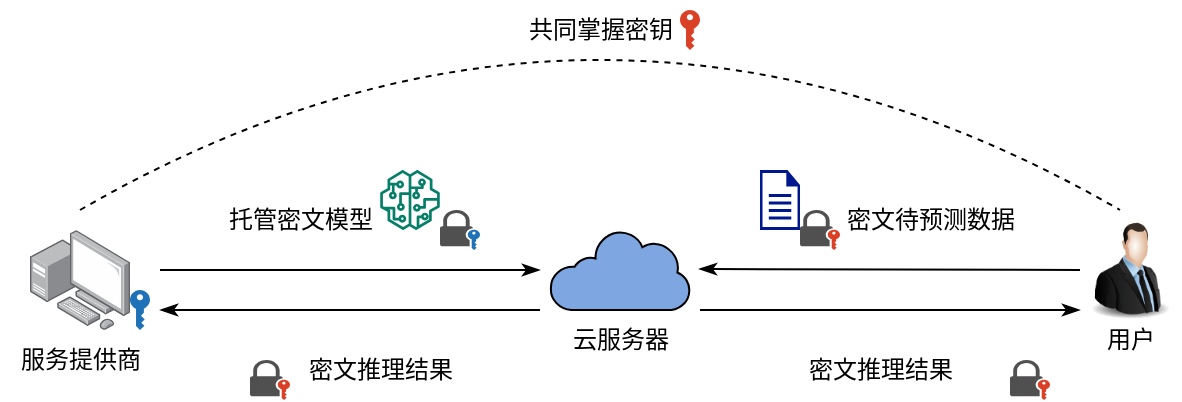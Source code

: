 <mxfile version="21.1.1" type="github">
  <diagram name="第 1 页" id="ydfWIhaEGLxtbmc5iYuI">
    <mxGraphModel dx="897" dy="176" grid="1" gridSize="10" guides="1" tooltips="1" connect="1" arrows="1" fold="1" page="0" pageScale="1" pageWidth="827" pageHeight="1169" math="1" shadow="0">
      <root>
        <mxCell id="0" />
        <mxCell id="1" parent="0" />
        <mxCell id="ERm1mdS63n6slfigO-xv-26" style="orthogonalLoop=1;jettySize=auto;html=1;endFill=1;movable=1;resizable=1;rotatable=1;deletable=1;editable=1;locked=0;connectable=1;endArrow=classicThin;" parent="1" edge="1">
          <mxGeometry relative="1" as="geometry">
            <mxPoint x="370" y="730" as="sourcePoint" />
            <mxPoint x="560" y="730" as="targetPoint" />
          </mxGeometry>
        </mxCell>
        <mxCell id="ERm1mdS63n6slfigO-xv-6" value="云服务器" style="text;html=1;align=center;verticalAlign=middle;resizable=0;points=[];autosize=1;strokeColor=none;fillColor=none;" parent="1" vertex="1">
          <mxGeometry x="295" y="730" width="70" height="30" as="geometry" />
        </mxCell>
        <mxCell id="ERm1mdS63n6slfigO-xv-11" value="" style="endArrow=classicThin;html=1;rounded=0;endFill=1;" parent="1" edge="1">
          <mxGeometry width="50" height="50" relative="1" as="geometry">
            <mxPoint x="100" y="710" as="sourcePoint" />
            <mxPoint x="290" y="710" as="targetPoint" />
          </mxGeometry>
        </mxCell>
        <mxCell id="ERm1mdS63n6slfigO-xv-14" value="托管密文模型" style="text;html=1;align=center;verticalAlign=middle;resizable=0;points=[];autosize=1;strokeColor=none;fillColor=none;" parent="1" vertex="1">
          <mxGeometry x="120" y="670" width="100" height="30" as="geometry" />
        </mxCell>
        <mxCell id="ERm1mdS63n6slfigO-xv-16" value="" style="endArrow=classicThin;html=1;rounded=0;entryX=1.064;entryY=0.488;entryDx=0;entryDy=0;entryPerimeter=0;endFill=1;" parent="1" target="8cyVTwTjGE4YOZVXD0gR-72" edge="1">
          <mxGeometry width="50" height="50" relative="1" as="geometry">
            <mxPoint x="560" y="710" as="sourcePoint" />
            <mxPoint x="380" y="525" as="targetPoint" />
          </mxGeometry>
        </mxCell>
        <mxCell id="ERm1mdS63n6slfigO-xv-20" value="密文待预测数据" style="text;html=1;align=center;verticalAlign=middle;resizable=0;points=[];autosize=1;strokeColor=none;fillColor=none;" parent="1" vertex="1">
          <mxGeometry x="430" y="670" width="110" height="30" as="geometry" />
        </mxCell>
        <mxCell id="8cyVTwTjGE4YOZVXD0gR-23" value="密文推理结果" style="text;html=1;align=center;verticalAlign=middle;resizable=0;points=[];autosize=1;strokeColor=none;fillColor=none;" parent="1" vertex="1">
          <mxGeometry x="160" y="745" width="100" height="30" as="geometry" />
        </mxCell>
        <mxCell id="8cyVTwTjGE4YOZVXD0gR-35" value="" style="group" parent="1" vertex="1" connectable="0">
          <mxGeometry x="560" y="680" width="50" height="80" as="geometry" />
        </mxCell>
        <mxCell id="8cyVTwTjGE4YOZVXD0gR-34" value="" style="image;html=1;image=img/lib/clip_art/people/Suit_Man_128x128.png" parent="8cyVTwTjGE4YOZVXD0gR-35" vertex="1">
          <mxGeometry width="50" height="60" as="geometry" />
        </mxCell>
        <mxCell id="ERm1mdS63n6slfigO-xv-3" value="用户" style="text;html=1;align=center;verticalAlign=middle;resizable=0;points=[];autosize=1;strokeColor=none;fillColor=none;container=0;" parent="8cyVTwTjGE4YOZVXD0gR-35" vertex="1">
          <mxGeometry y="50" width="50" height="30" as="geometry" />
        </mxCell>
        <mxCell id="8cyVTwTjGE4YOZVXD0gR-72" value="" style="sketch=0;aspect=fixed;pointerEvents=1;shadow=0;dashed=0;html=1;labelPosition=center;verticalLabelPosition=bottom;verticalAlign=top;align=center;shape=mxgraph.mscae.enterprise.internet;fillColor=#7EA6E0;" parent="1" vertex="1">
          <mxGeometry x="295" y="690" width="70" height="40" as="geometry" />
        </mxCell>
        <mxCell id="pqwwj5nf9vd8e8HmNHnj-2" value="" style="group" parent="1" vertex="1" connectable="0">
          <mxGeometry x="400" y="660" width="40" height="40" as="geometry" />
        </mxCell>
        <mxCell id="8cyVTwTjGE4YOZVXD0gR-37" value="" style="sketch=0;pointerEvents=1;shadow=0;dashed=0;html=1;strokeColor=none;fillColor=#505050;labelPosition=center;verticalLabelPosition=bottom;verticalAlign=top;outlineConnect=0;align=center;shape=mxgraph.office.security.lock_with_key_security_orange;container=0;" parent="pqwwj5nf9vd8e8HmNHnj-2" vertex="1">
          <mxGeometry x="20" y="20" width="20" height="20" as="geometry" />
        </mxCell>
        <mxCell id="8cyVTwTjGE4YOZVXD0gR-46" value="" style="sketch=0;aspect=fixed;pointerEvents=1;shadow=0;dashed=0;html=1;strokeColor=none;labelPosition=center;verticalLabelPosition=bottom;verticalAlign=top;align=center;fillColor=#00188D;shape=mxgraph.mscae.enterprise.document;container=0;" parent="pqwwj5nf9vd8e8HmNHnj-2" vertex="1">
          <mxGeometry width="20" height="30" as="geometry" />
        </mxCell>
        <mxCell id="pqwwj5nf9vd8e8HmNHnj-6" value="" style="group;glass=0;" parent="1" vertex="1" connectable="0">
          <mxGeometry x="20" y="690" width="80" height="80" as="geometry" />
        </mxCell>
        <mxCell id="ERm1mdS63n6slfigO-xv-2" value="服务提供商" style="text;html=1;align=center;verticalAlign=middle;resizable=0;points=[];autosize=1;strokeColor=none;fillColor=none;container=0;" parent="pqwwj5nf9vd8e8HmNHnj-6" vertex="1">
          <mxGeometry y="50" width="80" height="30" as="geometry" />
        </mxCell>
        <mxCell id="8cyVTwTjGE4YOZVXD0gR-40" value="" style="sketch=0;pointerEvents=1;shadow=0;dashed=0;html=1;strokeColor=none;labelPosition=center;verticalLabelPosition=bottom;verticalAlign=top;outlineConnect=0;align=center;shape=mxgraph.office.security.key_permissions;fillColor=#2072B8;container=0;" parent="pqwwj5nf9vd8e8HmNHnj-6" vertex="1">
          <mxGeometry x="65" y="30" width="10" height="20" as="geometry" />
        </mxCell>
        <mxCell id="ERm1mdS63n6slfigO-xv-1" value="" style="image;points=[];aspect=fixed;html=1;align=center;shadow=0;dashed=0;image=img/lib/allied_telesis/computer_and_terminals/Personal_Computer_with_Server.svg;container=0;" parent="pqwwj5nf9vd8e8HmNHnj-6" vertex="1">
          <mxGeometry x="15" width="50" height="50" as="geometry" />
        </mxCell>
        <mxCell id="pqwwj5nf9vd8e8HmNHnj-7" style="orthogonalLoop=1;jettySize=auto;html=1;endFill=1;movable=1;resizable=1;rotatable=1;deletable=1;editable=1;locked=0;connectable=1;endArrow=classicThin;" parent="1" edge="1">
          <mxGeometry relative="1" as="geometry">
            <mxPoint x="290" y="730" as="sourcePoint" />
            <mxPoint x="100" y="730" as="targetPoint" />
          </mxGeometry>
        </mxCell>
        <mxCell id="pqwwj5nf9vd8e8HmNHnj-11" value="" style="group" parent="1" vertex="1" connectable="0">
          <mxGeometry x="210" y="660" width="50" height="40" as="geometry" />
        </mxCell>
        <mxCell id="pqwwj5nf9vd8e8HmNHnj-12" value="" style="sketch=0;pointerEvents=1;shadow=0;dashed=0;html=1;strokeColor=none;fillColor=#505050;labelPosition=center;verticalLabelPosition=bottom;verticalAlign=top;outlineConnect=0;align=center;shape=mxgraph.office.security.lock_with_key_security_blue;container=0;" parent="pqwwj5nf9vd8e8HmNHnj-11" vertex="1">
          <mxGeometry x="30" y="20" width="20" height="20" as="geometry" />
        </mxCell>
        <mxCell id="pqwwj5nf9vd8e8HmNHnj-13" value="" style="sketch=0;outlineConnect=0;fontColor=#232F3E;gradientColor=none;fillColor=#067F68;strokeColor=none;dashed=0;verticalLabelPosition=bottom;verticalAlign=top;align=center;html=1;fontSize=12;fontStyle=0;aspect=fixed;pointerEvents=1;shape=mxgraph.aws4.sagemaker_model;container=0;" parent="pqwwj5nf9vd8e8HmNHnj-11" vertex="1">
          <mxGeometry width="30" height="30" as="geometry" />
        </mxCell>
        <mxCell id="pqwwj5nf9vd8e8HmNHnj-15" value="" style="endArrow=none;dashed=1;html=1;rounded=0;curved=1;" parent="1" edge="1">
          <mxGeometry width="50" height="50" relative="1" as="geometry">
            <mxPoint x="60" y="680" as="sourcePoint" />
            <mxPoint x="580" y="680" as="targetPoint" />
            <Array as="points">
              <mxPoint x="320" y="530" />
            </Array>
          </mxGeometry>
        </mxCell>
        <mxCell id="pqwwj5nf9vd8e8HmNHnj-19" value="密文推理结果" style="text;html=1;align=center;verticalAlign=middle;resizable=0;points=[];autosize=1;strokeColor=none;fillColor=none;" parent="1" vertex="1">
          <mxGeometry x="410" y="745" width="100" height="30" as="geometry" />
        </mxCell>
        <mxCell id="pqwwj5nf9vd8e8HmNHnj-22" value="" style="group" parent="1" vertex="1" connectable="0">
          <mxGeometry x="270" y="575" width="100" height="30" as="geometry" />
        </mxCell>
        <mxCell id="8cyVTwTjGE4YOZVXD0gR-41" value="" style="sketch=0;pointerEvents=1;shadow=0;dashed=0;html=1;strokeColor=none;labelPosition=center;verticalLabelPosition=bottom;verticalAlign=top;outlineConnect=0;align=center;shape=mxgraph.office.security.key_permissions;fillColor=#DA4026;container=0;" parent="pqwwj5nf9vd8e8HmNHnj-22" vertex="1">
          <mxGeometry x="90" y="5" width="10" height="20" as="geometry" />
        </mxCell>
        <mxCell id="8cyVTwTjGE4YOZVXD0gR-20" value="共同掌握密钥" style="text;html=1;align=center;verticalAlign=middle;resizable=0;points=[];autosize=1;strokeColor=none;fillColor=none;container=0;" parent="pqwwj5nf9vd8e8HmNHnj-22" vertex="1">
          <mxGeometry width="100" height="30" as="geometry" />
        </mxCell>
        <mxCell id="nHxBgdvHP8Mmgvg3R_qE-2" value="" style="group" vertex="1" connectable="0" parent="1">
          <mxGeometry x="500" y="740" width="45" height="35" as="geometry" />
        </mxCell>
        <mxCell id="pqwwj5nf9vd8e8HmNHnj-16" value="" style="shape=image;html=1;verticalAlign=top;verticalLabelPosition=bottom;labelBackgroundColor=#ffffff;imageAspect=0;aspect=fixed;image=https://cdn4.iconfinder.com/data/icons/ionicons/512/icon-document-text-128.png" parent="nHxBgdvHP8Mmgvg3R_qE-2" vertex="1">
          <mxGeometry width="30" height="30" as="geometry" />
        </mxCell>
        <mxCell id="pqwwj5nf9vd8e8HmNHnj-17" value="" style="sketch=0;pointerEvents=1;shadow=0;dashed=0;html=1;strokeColor=none;fillColor=#505050;labelPosition=center;verticalLabelPosition=bottom;verticalAlign=top;outlineConnect=0;align=center;shape=mxgraph.office.security.lock_with_key_security_orange;container=0;" parent="nHxBgdvHP8Mmgvg3R_qE-2" vertex="1">
          <mxGeometry x="25" y="15" width="20" height="20" as="geometry" />
        </mxCell>
        <mxCell id="nHxBgdvHP8Mmgvg3R_qE-3" value="" style="group" vertex="1" connectable="0" parent="1">
          <mxGeometry x="120" y="740" width="45" height="35" as="geometry" />
        </mxCell>
        <mxCell id="nHxBgdvHP8Mmgvg3R_qE-4" value="" style="shape=image;html=1;verticalAlign=top;verticalLabelPosition=bottom;labelBackgroundColor=#ffffff;imageAspect=0;aspect=fixed;image=https://cdn4.iconfinder.com/data/icons/ionicons/512/icon-document-text-128.png" vertex="1" parent="nHxBgdvHP8Mmgvg3R_qE-3">
          <mxGeometry width="30" height="30" as="geometry" />
        </mxCell>
        <mxCell id="nHxBgdvHP8Mmgvg3R_qE-5" value="" style="sketch=0;pointerEvents=1;shadow=0;dashed=0;html=1;strokeColor=none;fillColor=#505050;labelPosition=center;verticalLabelPosition=bottom;verticalAlign=top;outlineConnect=0;align=center;shape=mxgraph.office.security.lock_with_key_security_orange;container=0;" vertex="1" parent="nHxBgdvHP8Mmgvg3R_qE-3">
          <mxGeometry x="25" y="15" width="20" height="20" as="geometry" />
        </mxCell>
      </root>
    </mxGraphModel>
  </diagram>
</mxfile>
